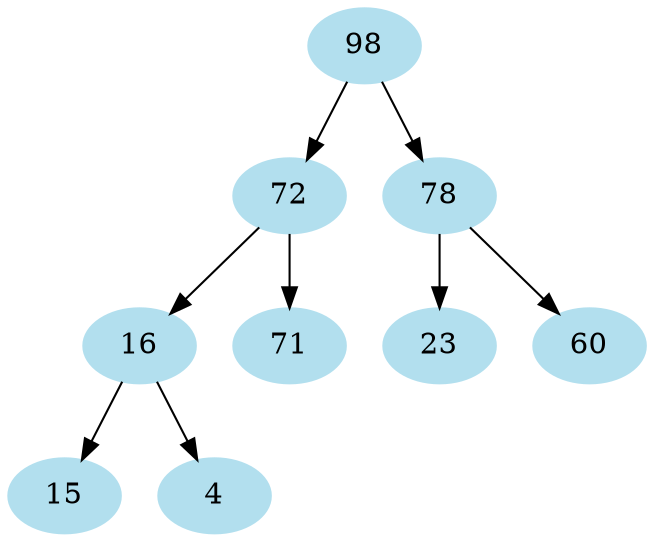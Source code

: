 digraph unix {
	node [color=lightblue2 style=filled]
	size="6.6"
			98 -> 72
			98 -> 78
			72 -> 16
			72 -> 71
			78 -> 23
			78 -> 60
			16 -> 15
			16 -> 4
}